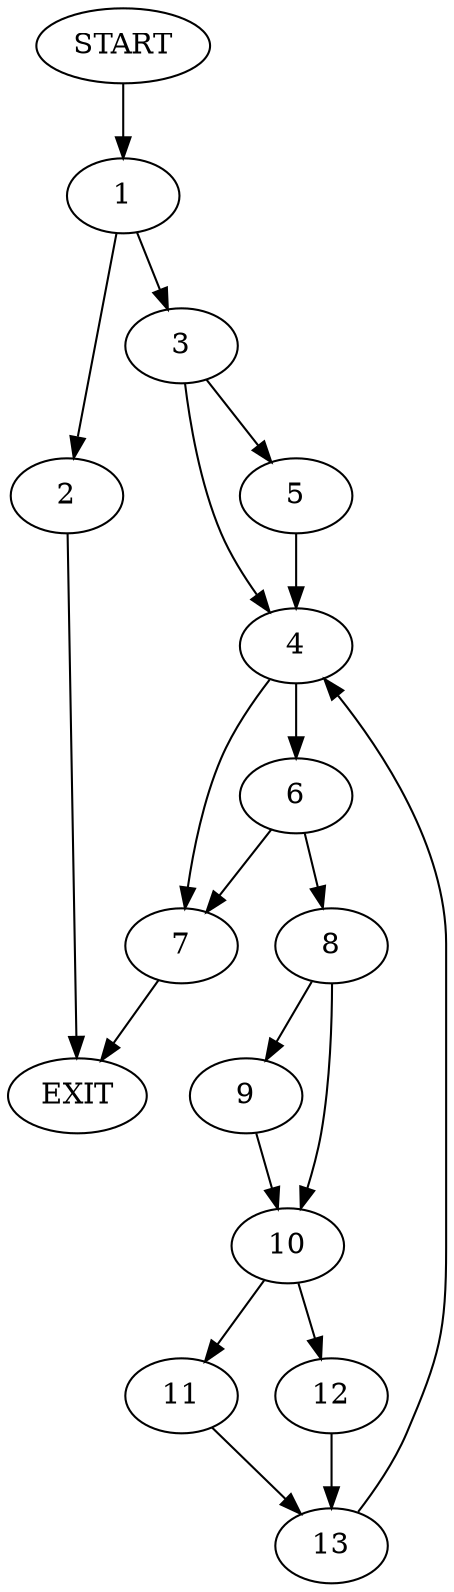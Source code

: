 digraph {
0 [label="START"]
14 [label="EXIT"]
0 -> 1
1 -> 2
1 -> 3
3 -> 4
3 -> 5
2 -> 14
5 -> 4
4 -> 6
4 -> 7
7 -> 14
6 -> 8
6 -> 7
8 -> 9
8 -> 10
9 -> 10
10 -> 11
10 -> 12
12 -> 13
11 -> 13
13 -> 4
}

